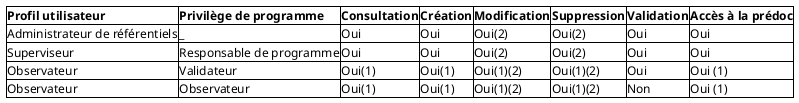 @startsalt
{
	{#
     <b>Profil utilisateur | <b>Privilège de programme | <b>Consultation | <b>Création | <b>Modification | <b>Suppression | <b>Validation | <b>Accès à la prédoc
     Administrateur de référentiels | _ | Oui | Oui | Oui(2) | Oui(2) | Oui | Oui
     Superviseur | Responsable de programme | Oui | Oui | Oui(2) | Oui(2) | Oui | Oui
     Observateur | Validateur | Oui(1) | Oui(1) | Oui(1)(2) | Oui(1)(2) | Oui | Oui (1)
     Observateur | Observateur  | Oui(1) | Oui(1) | Oui(1)(2) | Oui(1)(2) | Non | Oui (1)
    }
}
@endsalt